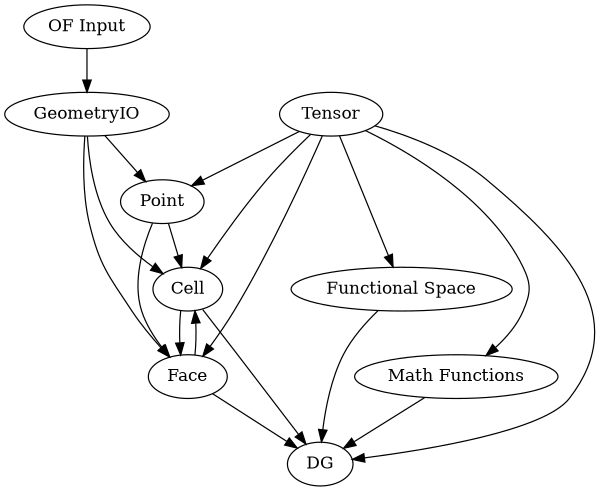 digraph G {
	size = "4,4";
Point -> Cell;
Point -> Face;
Cell -> Face;
Face -> Cell;
Face -> DG;
Cell -> DG;
"Functional Space" -> DG;
"Math Functions" -> DG;

"OF Input" -> GeometryIO;
GeometryIO -> Point;
GeometryIO -> Cell;
GeometryIO -> Face;
Tensor -> Point;
Tensor -> Cell;
Tensor -> Face;
Tensor -> "Functional Space";
Tensor -> "Math Functions";
Tensor -> "DG";

 }

